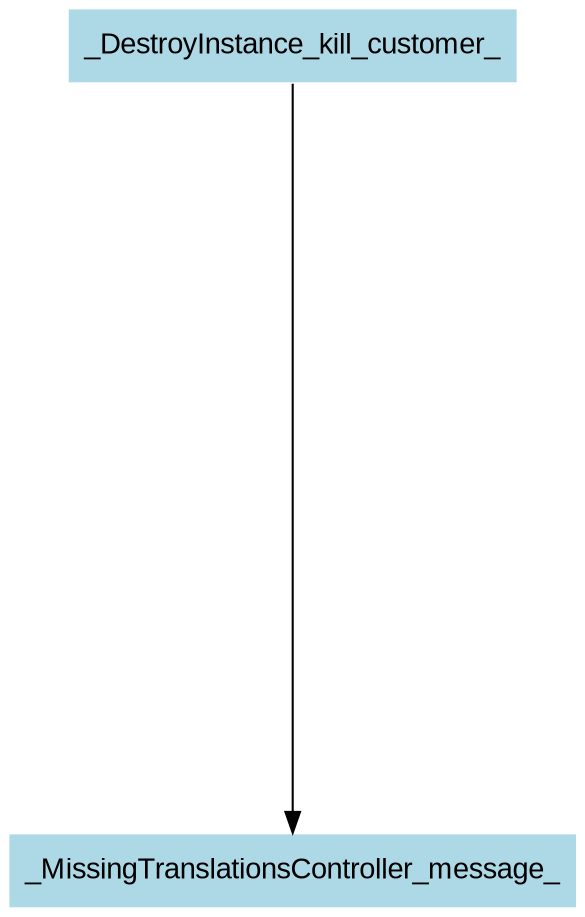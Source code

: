 digraph CallGraph {
ranksep=5;
nodesep=0.5;
node [fontname=Arial];
edge [fontname=Arial];
_DestroyInstance_kill_customer_ -> _MissingTranslationsController_message_;
_DestroyInstance_kill_customer_ [shape=box, style=filled, fillcolor=lightblue  , color=white];
_MissingTranslationsController_message_ [shape=box, style=filled, fillcolor=lightblue  , color=white];
}
